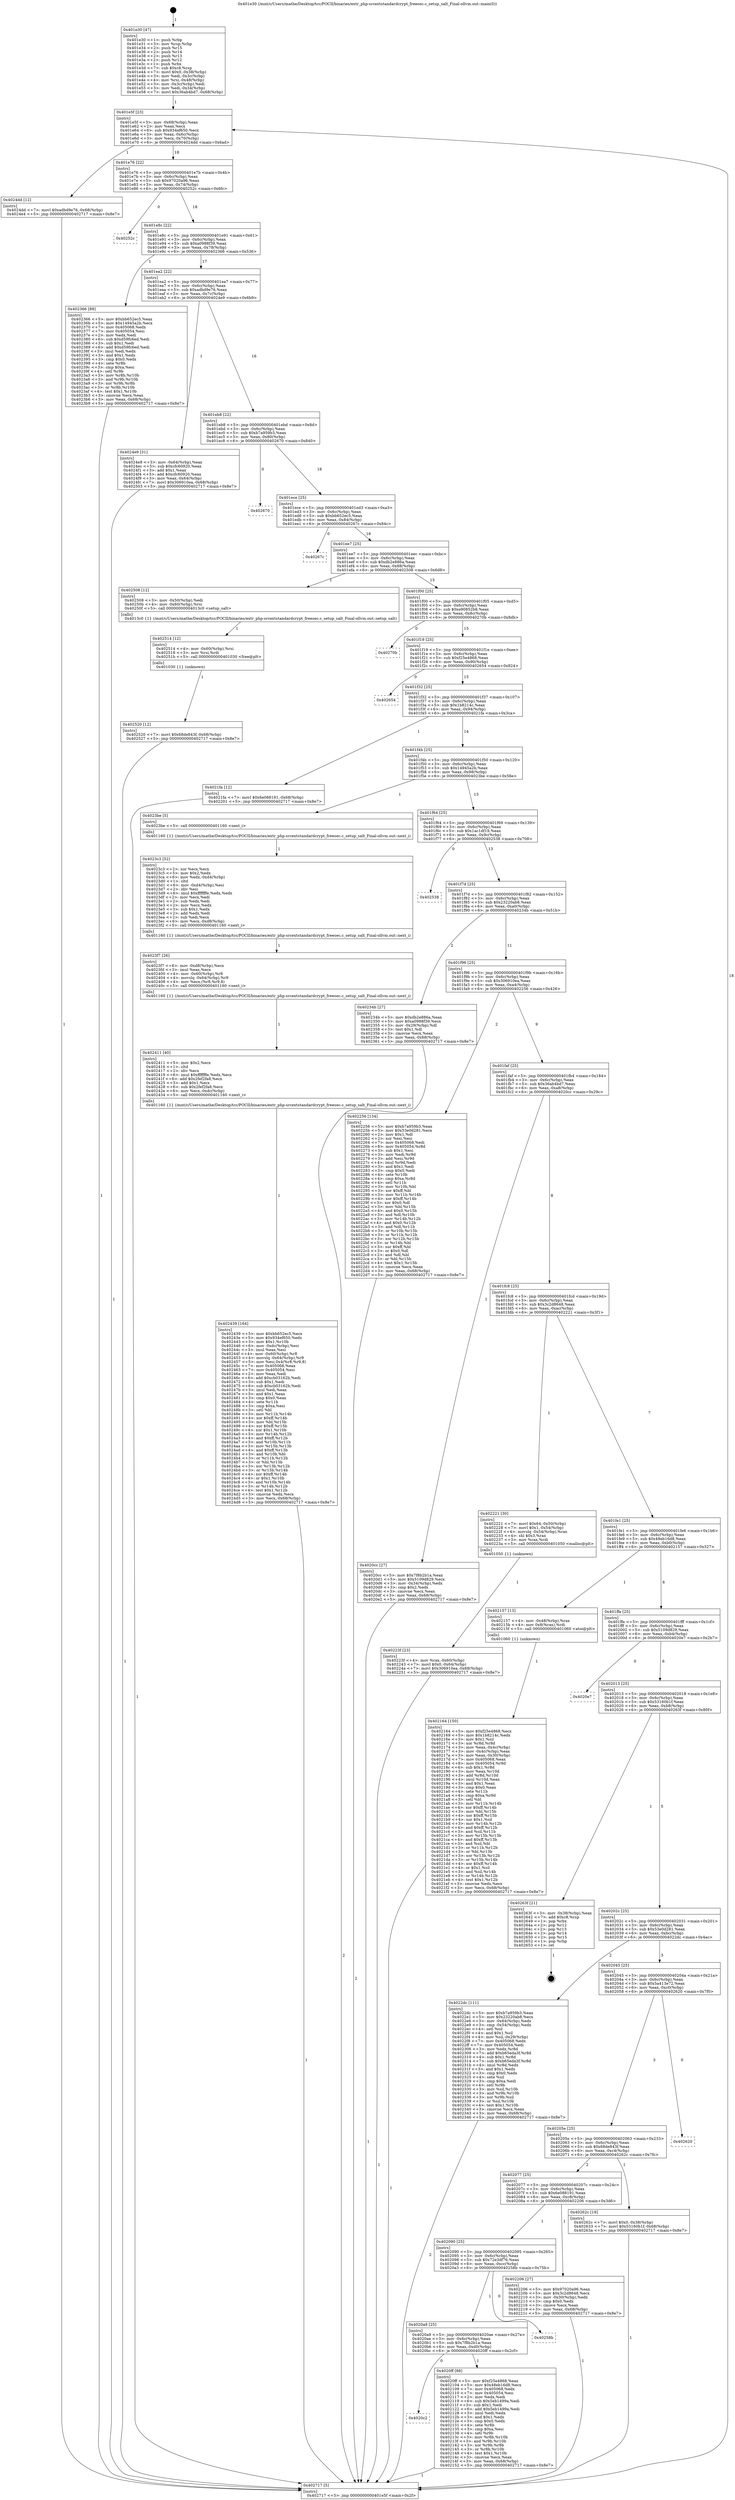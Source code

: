 digraph "0x401e30" {
  label = "0x401e30 (/mnt/c/Users/mathe/Desktop/tcc/POCII/binaries/extr_php-srcextstandardcrypt_freesec.c_setup_salt_Final-ollvm.out::main(0))"
  labelloc = "t"
  node[shape=record]

  Entry [label="",width=0.3,height=0.3,shape=circle,fillcolor=black,style=filled]
  "0x401e5f" [label="{
     0x401e5f [23]\l
     | [instrs]\l
     &nbsp;&nbsp;0x401e5f \<+3\>: mov -0x68(%rbp),%eax\l
     &nbsp;&nbsp;0x401e62 \<+2\>: mov %eax,%ecx\l
     &nbsp;&nbsp;0x401e64 \<+6\>: sub $0x934ef650,%ecx\l
     &nbsp;&nbsp;0x401e6a \<+3\>: mov %eax,-0x6c(%rbp)\l
     &nbsp;&nbsp;0x401e6d \<+3\>: mov %ecx,-0x70(%rbp)\l
     &nbsp;&nbsp;0x401e70 \<+6\>: je 00000000004024dd \<main+0x6ad\>\l
  }"]
  "0x4024dd" [label="{
     0x4024dd [12]\l
     | [instrs]\l
     &nbsp;&nbsp;0x4024dd \<+7\>: movl $0xadbd9e76,-0x68(%rbp)\l
     &nbsp;&nbsp;0x4024e4 \<+5\>: jmp 0000000000402717 \<main+0x8e7\>\l
  }"]
  "0x401e76" [label="{
     0x401e76 [22]\l
     | [instrs]\l
     &nbsp;&nbsp;0x401e76 \<+5\>: jmp 0000000000401e7b \<main+0x4b\>\l
     &nbsp;&nbsp;0x401e7b \<+3\>: mov -0x6c(%rbp),%eax\l
     &nbsp;&nbsp;0x401e7e \<+5\>: sub $0x97020a96,%eax\l
     &nbsp;&nbsp;0x401e83 \<+3\>: mov %eax,-0x74(%rbp)\l
     &nbsp;&nbsp;0x401e86 \<+6\>: je 000000000040252c \<main+0x6fc\>\l
  }"]
  Exit [label="",width=0.3,height=0.3,shape=circle,fillcolor=black,style=filled,peripheries=2]
  "0x40252c" [label="{
     0x40252c\l
  }", style=dashed]
  "0x401e8c" [label="{
     0x401e8c [22]\l
     | [instrs]\l
     &nbsp;&nbsp;0x401e8c \<+5\>: jmp 0000000000401e91 \<main+0x61\>\l
     &nbsp;&nbsp;0x401e91 \<+3\>: mov -0x6c(%rbp),%eax\l
     &nbsp;&nbsp;0x401e94 \<+5\>: sub $0xa0988f39,%eax\l
     &nbsp;&nbsp;0x401e99 \<+3\>: mov %eax,-0x78(%rbp)\l
     &nbsp;&nbsp;0x401e9c \<+6\>: je 0000000000402366 \<main+0x536\>\l
  }"]
  "0x402520" [label="{
     0x402520 [12]\l
     | [instrs]\l
     &nbsp;&nbsp;0x402520 \<+7\>: movl $0x68de843f,-0x68(%rbp)\l
     &nbsp;&nbsp;0x402527 \<+5\>: jmp 0000000000402717 \<main+0x8e7\>\l
  }"]
  "0x402366" [label="{
     0x402366 [88]\l
     | [instrs]\l
     &nbsp;&nbsp;0x402366 \<+5\>: mov $0xbb652ec5,%eax\l
     &nbsp;&nbsp;0x40236b \<+5\>: mov $0x14945a2b,%ecx\l
     &nbsp;&nbsp;0x402370 \<+7\>: mov 0x405068,%edx\l
     &nbsp;&nbsp;0x402377 \<+7\>: mov 0x405054,%esi\l
     &nbsp;&nbsp;0x40237e \<+2\>: mov %edx,%edi\l
     &nbsp;&nbsp;0x402380 \<+6\>: sub $0xd59fc6ed,%edi\l
     &nbsp;&nbsp;0x402386 \<+3\>: sub $0x1,%edi\l
     &nbsp;&nbsp;0x402389 \<+6\>: add $0xd59fc6ed,%edi\l
     &nbsp;&nbsp;0x40238f \<+3\>: imul %edi,%edx\l
     &nbsp;&nbsp;0x402392 \<+3\>: and $0x1,%edx\l
     &nbsp;&nbsp;0x402395 \<+3\>: cmp $0x0,%edx\l
     &nbsp;&nbsp;0x402398 \<+4\>: sete %r8b\l
     &nbsp;&nbsp;0x40239c \<+3\>: cmp $0xa,%esi\l
     &nbsp;&nbsp;0x40239f \<+4\>: setl %r9b\l
     &nbsp;&nbsp;0x4023a3 \<+3\>: mov %r8b,%r10b\l
     &nbsp;&nbsp;0x4023a6 \<+3\>: and %r9b,%r10b\l
     &nbsp;&nbsp;0x4023a9 \<+3\>: xor %r9b,%r8b\l
     &nbsp;&nbsp;0x4023ac \<+3\>: or %r8b,%r10b\l
     &nbsp;&nbsp;0x4023af \<+4\>: test $0x1,%r10b\l
     &nbsp;&nbsp;0x4023b3 \<+3\>: cmovne %ecx,%eax\l
     &nbsp;&nbsp;0x4023b6 \<+3\>: mov %eax,-0x68(%rbp)\l
     &nbsp;&nbsp;0x4023b9 \<+5\>: jmp 0000000000402717 \<main+0x8e7\>\l
  }"]
  "0x401ea2" [label="{
     0x401ea2 [22]\l
     | [instrs]\l
     &nbsp;&nbsp;0x401ea2 \<+5\>: jmp 0000000000401ea7 \<main+0x77\>\l
     &nbsp;&nbsp;0x401ea7 \<+3\>: mov -0x6c(%rbp),%eax\l
     &nbsp;&nbsp;0x401eaa \<+5\>: sub $0xadbd9e76,%eax\l
     &nbsp;&nbsp;0x401eaf \<+3\>: mov %eax,-0x7c(%rbp)\l
     &nbsp;&nbsp;0x401eb2 \<+6\>: je 00000000004024e9 \<main+0x6b9\>\l
  }"]
  "0x402514" [label="{
     0x402514 [12]\l
     | [instrs]\l
     &nbsp;&nbsp;0x402514 \<+4\>: mov -0x60(%rbp),%rsi\l
     &nbsp;&nbsp;0x402518 \<+3\>: mov %rsi,%rdi\l
     &nbsp;&nbsp;0x40251b \<+5\>: call 0000000000401030 \<free@plt\>\l
     | [calls]\l
     &nbsp;&nbsp;0x401030 \{1\} (unknown)\l
  }"]
  "0x4024e9" [label="{
     0x4024e9 [31]\l
     | [instrs]\l
     &nbsp;&nbsp;0x4024e9 \<+3\>: mov -0x64(%rbp),%eax\l
     &nbsp;&nbsp;0x4024ec \<+5\>: sub $0xcfc60920,%eax\l
     &nbsp;&nbsp;0x4024f1 \<+3\>: add $0x1,%eax\l
     &nbsp;&nbsp;0x4024f4 \<+5\>: add $0xcfc60920,%eax\l
     &nbsp;&nbsp;0x4024f9 \<+3\>: mov %eax,-0x64(%rbp)\l
     &nbsp;&nbsp;0x4024fc \<+7\>: movl $0x306910ea,-0x68(%rbp)\l
     &nbsp;&nbsp;0x402503 \<+5\>: jmp 0000000000402717 \<main+0x8e7\>\l
  }"]
  "0x401eb8" [label="{
     0x401eb8 [22]\l
     | [instrs]\l
     &nbsp;&nbsp;0x401eb8 \<+5\>: jmp 0000000000401ebd \<main+0x8d\>\l
     &nbsp;&nbsp;0x401ebd \<+3\>: mov -0x6c(%rbp),%eax\l
     &nbsp;&nbsp;0x401ec0 \<+5\>: sub $0xb7a959b3,%eax\l
     &nbsp;&nbsp;0x401ec5 \<+3\>: mov %eax,-0x80(%rbp)\l
     &nbsp;&nbsp;0x401ec8 \<+6\>: je 0000000000402670 \<main+0x840\>\l
  }"]
  "0x402439" [label="{
     0x402439 [164]\l
     | [instrs]\l
     &nbsp;&nbsp;0x402439 \<+5\>: mov $0xbb652ec5,%ecx\l
     &nbsp;&nbsp;0x40243e \<+5\>: mov $0x934ef650,%edx\l
     &nbsp;&nbsp;0x402443 \<+3\>: mov $0x1,%r10b\l
     &nbsp;&nbsp;0x402446 \<+6\>: mov -0xdc(%rbp),%esi\l
     &nbsp;&nbsp;0x40244c \<+3\>: imul %eax,%esi\l
     &nbsp;&nbsp;0x40244f \<+4\>: mov -0x60(%rbp),%r8\l
     &nbsp;&nbsp;0x402453 \<+4\>: movslq -0x64(%rbp),%r9\l
     &nbsp;&nbsp;0x402457 \<+5\>: mov %esi,0x4(%r8,%r9,8)\l
     &nbsp;&nbsp;0x40245c \<+7\>: mov 0x405068,%eax\l
     &nbsp;&nbsp;0x402463 \<+7\>: mov 0x405054,%esi\l
     &nbsp;&nbsp;0x40246a \<+2\>: mov %eax,%edi\l
     &nbsp;&nbsp;0x40246c \<+6\>: add $0xcb03162b,%edi\l
     &nbsp;&nbsp;0x402472 \<+3\>: sub $0x1,%edi\l
     &nbsp;&nbsp;0x402475 \<+6\>: sub $0xcb03162b,%edi\l
     &nbsp;&nbsp;0x40247b \<+3\>: imul %edi,%eax\l
     &nbsp;&nbsp;0x40247e \<+3\>: and $0x1,%eax\l
     &nbsp;&nbsp;0x402481 \<+3\>: cmp $0x0,%eax\l
     &nbsp;&nbsp;0x402484 \<+4\>: sete %r11b\l
     &nbsp;&nbsp;0x402488 \<+3\>: cmp $0xa,%esi\l
     &nbsp;&nbsp;0x40248b \<+3\>: setl %bl\l
     &nbsp;&nbsp;0x40248e \<+3\>: mov %r11b,%r14b\l
     &nbsp;&nbsp;0x402491 \<+4\>: xor $0xff,%r14b\l
     &nbsp;&nbsp;0x402495 \<+3\>: mov %bl,%r15b\l
     &nbsp;&nbsp;0x402498 \<+4\>: xor $0xff,%r15b\l
     &nbsp;&nbsp;0x40249c \<+4\>: xor $0x1,%r10b\l
     &nbsp;&nbsp;0x4024a0 \<+3\>: mov %r14b,%r12b\l
     &nbsp;&nbsp;0x4024a3 \<+4\>: and $0xff,%r12b\l
     &nbsp;&nbsp;0x4024a7 \<+3\>: and %r10b,%r11b\l
     &nbsp;&nbsp;0x4024aa \<+3\>: mov %r15b,%r13b\l
     &nbsp;&nbsp;0x4024ad \<+4\>: and $0xff,%r13b\l
     &nbsp;&nbsp;0x4024b1 \<+3\>: and %r10b,%bl\l
     &nbsp;&nbsp;0x4024b4 \<+3\>: or %r11b,%r12b\l
     &nbsp;&nbsp;0x4024b7 \<+3\>: or %bl,%r13b\l
     &nbsp;&nbsp;0x4024ba \<+3\>: xor %r13b,%r12b\l
     &nbsp;&nbsp;0x4024bd \<+3\>: or %r15b,%r14b\l
     &nbsp;&nbsp;0x4024c0 \<+4\>: xor $0xff,%r14b\l
     &nbsp;&nbsp;0x4024c4 \<+4\>: or $0x1,%r10b\l
     &nbsp;&nbsp;0x4024c8 \<+3\>: and %r10b,%r14b\l
     &nbsp;&nbsp;0x4024cb \<+3\>: or %r14b,%r12b\l
     &nbsp;&nbsp;0x4024ce \<+4\>: test $0x1,%r12b\l
     &nbsp;&nbsp;0x4024d2 \<+3\>: cmovne %edx,%ecx\l
     &nbsp;&nbsp;0x4024d5 \<+3\>: mov %ecx,-0x68(%rbp)\l
     &nbsp;&nbsp;0x4024d8 \<+5\>: jmp 0000000000402717 \<main+0x8e7\>\l
  }"]
  "0x402670" [label="{
     0x402670\l
  }", style=dashed]
  "0x401ece" [label="{
     0x401ece [25]\l
     | [instrs]\l
     &nbsp;&nbsp;0x401ece \<+5\>: jmp 0000000000401ed3 \<main+0xa3\>\l
     &nbsp;&nbsp;0x401ed3 \<+3\>: mov -0x6c(%rbp),%eax\l
     &nbsp;&nbsp;0x401ed6 \<+5\>: sub $0xbb652ec5,%eax\l
     &nbsp;&nbsp;0x401edb \<+6\>: mov %eax,-0x84(%rbp)\l
     &nbsp;&nbsp;0x401ee1 \<+6\>: je 000000000040267c \<main+0x84c\>\l
  }"]
  "0x402411" [label="{
     0x402411 [40]\l
     | [instrs]\l
     &nbsp;&nbsp;0x402411 \<+5\>: mov $0x2,%ecx\l
     &nbsp;&nbsp;0x402416 \<+1\>: cltd\l
     &nbsp;&nbsp;0x402417 \<+2\>: idiv %ecx\l
     &nbsp;&nbsp;0x402419 \<+6\>: imul $0xfffffffe,%edx,%ecx\l
     &nbsp;&nbsp;0x40241f \<+6\>: add $0x2fef2fa8,%ecx\l
     &nbsp;&nbsp;0x402425 \<+3\>: add $0x1,%ecx\l
     &nbsp;&nbsp;0x402428 \<+6\>: sub $0x2fef2fa8,%ecx\l
     &nbsp;&nbsp;0x40242e \<+6\>: mov %ecx,-0xdc(%rbp)\l
     &nbsp;&nbsp;0x402434 \<+5\>: call 0000000000401160 \<next_i\>\l
     | [calls]\l
     &nbsp;&nbsp;0x401160 \{1\} (/mnt/c/Users/mathe/Desktop/tcc/POCII/binaries/extr_php-srcextstandardcrypt_freesec.c_setup_salt_Final-ollvm.out::next_i)\l
  }"]
  "0x40267c" [label="{
     0x40267c\l
  }", style=dashed]
  "0x401ee7" [label="{
     0x401ee7 [25]\l
     | [instrs]\l
     &nbsp;&nbsp;0x401ee7 \<+5\>: jmp 0000000000401eec \<main+0xbc\>\l
     &nbsp;&nbsp;0x401eec \<+3\>: mov -0x6c(%rbp),%eax\l
     &nbsp;&nbsp;0x401eef \<+5\>: sub $0xdb2e886a,%eax\l
     &nbsp;&nbsp;0x401ef4 \<+6\>: mov %eax,-0x88(%rbp)\l
     &nbsp;&nbsp;0x401efa \<+6\>: je 0000000000402508 \<main+0x6d8\>\l
  }"]
  "0x4023f7" [label="{
     0x4023f7 [26]\l
     | [instrs]\l
     &nbsp;&nbsp;0x4023f7 \<+6\>: mov -0xd8(%rbp),%ecx\l
     &nbsp;&nbsp;0x4023fd \<+3\>: imul %eax,%ecx\l
     &nbsp;&nbsp;0x402400 \<+4\>: mov -0x60(%rbp),%r8\l
     &nbsp;&nbsp;0x402404 \<+4\>: movslq -0x64(%rbp),%r9\l
     &nbsp;&nbsp;0x402408 \<+4\>: mov %ecx,(%r8,%r9,8)\l
     &nbsp;&nbsp;0x40240c \<+5\>: call 0000000000401160 \<next_i\>\l
     | [calls]\l
     &nbsp;&nbsp;0x401160 \{1\} (/mnt/c/Users/mathe/Desktop/tcc/POCII/binaries/extr_php-srcextstandardcrypt_freesec.c_setup_salt_Final-ollvm.out::next_i)\l
  }"]
  "0x402508" [label="{
     0x402508 [12]\l
     | [instrs]\l
     &nbsp;&nbsp;0x402508 \<+3\>: mov -0x50(%rbp),%edi\l
     &nbsp;&nbsp;0x40250b \<+4\>: mov -0x60(%rbp),%rsi\l
     &nbsp;&nbsp;0x40250f \<+5\>: call 00000000004013c0 \<setup_salt\>\l
     | [calls]\l
     &nbsp;&nbsp;0x4013c0 \{1\} (/mnt/c/Users/mathe/Desktop/tcc/POCII/binaries/extr_php-srcextstandardcrypt_freesec.c_setup_salt_Final-ollvm.out::setup_salt)\l
  }"]
  "0x401f00" [label="{
     0x401f00 [25]\l
     | [instrs]\l
     &nbsp;&nbsp;0x401f00 \<+5\>: jmp 0000000000401f05 \<main+0xd5\>\l
     &nbsp;&nbsp;0x401f05 \<+3\>: mov -0x6c(%rbp),%eax\l
     &nbsp;&nbsp;0x401f08 \<+5\>: sub $0xe90852b8,%eax\l
     &nbsp;&nbsp;0x401f0d \<+6\>: mov %eax,-0x8c(%rbp)\l
     &nbsp;&nbsp;0x401f13 \<+6\>: je 000000000040270b \<main+0x8db\>\l
  }"]
  "0x4023c3" [label="{
     0x4023c3 [52]\l
     | [instrs]\l
     &nbsp;&nbsp;0x4023c3 \<+2\>: xor %ecx,%ecx\l
     &nbsp;&nbsp;0x4023c5 \<+5\>: mov $0x2,%edx\l
     &nbsp;&nbsp;0x4023ca \<+6\>: mov %edx,-0xd4(%rbp)\l
     &nbsp;&nbsp;0x4023d0 \<+1\>: cltd\l
     &nbsp;&nbsp;0x4023d1 \<+6\>: mov -0xd4(%rbp),%esi\l
     &nbsp;&nbsp;0x4023d7 \<+2\>: idiv %esi\l
     &nbsp;&nbsp;0x4023d9 \<+6\>: imul $0xfffffffe,%edx,%edx\l
     &nbsp;&nbsp;0x4023df \<+2\>: mov %ecx,%edi\l
     &nbsp;&nbsp;0x4023e1 \<+2\>: sub %edx,%edi\l
     &nbsp;&nbsp;0x4023e3 \<+2\>: mov %ecx,%edx\l
     &nbsp;&nbsp;0x4023e5 \<+3\>: sub $0x1,%edx\l
     &nbsp;&nbsp;0x4023e8 \<+2\>: add %edx,%edi\l
     &nbsp;&nbsp;0x4023ea \<+2\>: sub %edi,%ecx\l
     &nbsp;&nbsp;0x4023ec \<+6\>: mov %ecx,-0xd8(%rbp)\l
     &nbsp;&nbsp;0x4023f2 \<+5\>: call 0000000000401160 \<next_i\>\l
     | [calls]\l
     &nbsp;&nbsp;0x401160 \{1\} (/mnt/c/Users/mathe/Desktop/tcc/POCII/binaries/extr_php-srcextstandardcrypt_freesec.c_setup_salt_Final-ollvm.out::next_i)\l
  }"]
  "0x40270b" [label="{
     0x40270b\l
  }", style=dashed]
  "0x401f19" [label="{
     0x401f19 [25]\l
     | [instrs]\l
     &nbsp;&nbsp;0x401f19 \<+5\>: jmp 0000000000401f1e \<main+0xee\>\l
     &nbsp;&nbsp;0x401f1e \<+3\>: mov -0x6c(%rbp),%eax\l
     &nbsp;&nbsp;0x401f21 \<+5\>: sub $0xf25e4868,%eax\l
     &nbsp;&nbsp;0x401f26 \<+6\>: mov %eax,-0x90(%rbp)\l
     &nbsp;&nbsp;0x401f2c \<+6\>: je 0000000000402654 \<main+0x824\>\l
  }"]
  "0x40223f" [label="{
     0x40223f [23]\l
     | [instrs]\l
     &nbsp;&nbsp;0x40223f \<+4\>: mov %rax,-0x60(%rbp)\l
     &nbsp;&nbsp;0x402243 \<+7\>: movl $0x0,-0x64(%rbp)\l
     &nbsp;&nbsp;0x40224a \<+7\>: movl $0x306910ea,-0x68(%rbp)\l
     &nbsp;&nbsp;0x402251 \<+5\>: jmp 0000000000402717 \<main+0x8e7\>\l
  }"]
  "0x402654" [label="{
     0x402654\l
  }", style=dashed]
  "0x401f32" [label="{
     0x401f32 [25]\l
     | [instrs]\l
     &nbsp;&nbsp;0x401f32 \<+5\>: jmp 0000000000401f37 \<main+0x107\>\l
     &nbsp;&nbsp;0x401f37 \<+3\>: mov -0x6c(%rbp),%eax\l
     &nbsp;&nbsp;0x401f3a \<+5\>: sub $0x1b8214c,%eax\l
     &nbsp;&nbsp;0x401f3f \<+6\>: mov %eax,-0x94(%rbp)\l
     &nbsp;&nbsp;0x401f45 \<+6\>: je 00000000004021fa \<main+0x3ca\>\l
  }"]
  "0x402164" [label="{
     0x402164 [150]\l
     | [instrs]\l
     &nbsp;&nbsp;0x402164 \<+5\>: mov $0xf25e4868,%ecx\l
     &nbsp;&nbsp;0x402169 \<+5\>: mov $0x1b8214c,%edx\l
     &nbsp;&nbsp;0x40216e \<+3\>: mov $0x1,%sil\l
     &nbsp;&nbsp;0x402171 \<+3\>: xor %r8d,%r8d\l
     &nbsp;&nbsp;0x402174 \<+3\>: mov %eax,-0x4c(%rbp)\l
     &nbsp;&nbsp;0x402177 \<+3\>: mov -0x4c(%rbp),%eax\l
     &nbsp;&nbsp;0x40217a \<+3\>: mov %eax,-0x30(%rbp)\l
     &nbsp;&nbsp;0x40217d \<+7\>: mov 0x405068,%eax\l
     &nbsp;&nbsp;0x402184 \<+8\>: mov 0x405054,%r9d\l
     &nbsp;&nbsp;0x40218c \<+4\>: sub $0x1,%r8d\l
     &nbsp;&nbsp;0x402190 \<+3\>: mov %eax,%r10d\l
     &nbsp;&nbsp;0x402193 \<+3\>: add %r8d,%r10d\l
     &nbsp;&nbsp;0x402196 \<+4\>: imul %r10d,%eax\l
     &nbsp;&nbsp;0x40219a \<+3\>: and $0x1,%eax\l
     &nbsp;&nbsp;0x40219d \<+3\>: cmp $0x0,%eax\l
     &nbsp;&nbsp;0x4021a0 \<+4\>: sete %r11b\l
     &nbsp;&nbsp;0x4021a4 \<+4\>: cmp $0xa,%r9d\l
     &nbsp;&nbsp;0x4021a8 \<+3\>: setl %bl\l
     &nbsp;&nbsp;0x4021ab \<+3\>: mov %r11b,%r14b\l
     &nbsp;&nbsp;0x4021ae \<+4\>: xor $0xff,%r14b\l
     &nbsp;&nbsp;0x4021b2 \<+3\>: mov %bl,%r15b\l
     &nbsp;&nbsp;0x4021b5 \<+4\>: xor $0xff,%r15b\l
     &nbsp;&nbsp;0x4021b9 \<+4\>: xor $0x1,%sil\l
     &nbsp;&nbsp;0x4021bd \<+3\>: mov %r14b,%r12b\l
     &nbsp;&nbsp;0x4021c0 \<+4\>: and $0xff,%r12b\l
     &nbsp;&nbsp;0x4021c4 \<+3\>: and %sil,%r11b\l
     &nbsp;&nbsp;0x4021c7 \<+3\>: mov %r15b,%r13b\l
     &nbsp;&nbsp;0x4021ca \<+4\>: and $0xff,%r13b\l
     &nbsp;&nbsp;0x4021ce \<+3\>: and %sil,%bl\l
     &nbsp;&nbsp;0x4021d1 \<+3\>: or %r11b,%r12b\l
     &nbsp;&nbsp;0x4021d4 \<+3\>: or %bl,%r13b\l
     &nbsp;&nbsp;0x4021d7 \<+3\>: xor %r13b,%r12b\l
     &nbsp;&nbsp;0x4021da \<+3\>: or %r15b,%r14b\l
     &nbsp;&nbsp;0x4021dd \<+4\>: xor $0xff,%r14b\l
     &nbsp;&nbsp;0x4021e1 \<+4\>: or $0x1,%sil\l
     &nbsp;&nbsp;0x4021e5 \<+3\>: and %sil,%r14b\l
     &nbsp;&nbsp;0x4021e8 \<+3\>: or %r14b,%r12b\l
     &nbsp;&nbsp;0x4021eb \<+4\>: test $0x1,%r12b\l
     &nbsp;&nbsp;0x4021ef \<+3\>: cmovne %edx,%ecx\l
     &nbsp;&nbsp;0x4021f2 \<+3\>: mov %ecx,-0x68(%rbp)\l
     &nbsp;&nbsp;0x4021f5 \<+5\>: jmp 0000000000402717 \<main+0x8e7\>\l
  }"]
  "0x4021fa" [label="{
     0x4021fa [12]\l
     | [instrs]\l
     &nbsp;&nbsp;0x4021fa \<+7\>: movl $0x6e088191,-0x68(%rbp)\l
     &nbsp;&nbsp;0x402201 \<+5\>: jmp 0000000000402717 \<main+0x8e7\>\l
  }"]
  "0x401f4b" [label="{
     0x401f4b [25]\l
     | [instrs]\l
     &nbsp;&nbsp;0x401f4b \<+5\>: jmp 0000000000401f50 \<main+0x120\>\l
     &nbsp;&nbsp;0x401f50 \<+3\>: mov -0x6c(%rbp),%eax\l
     &nbsp;&nbsp;0x401f53 \<+5\>: sub $0x14945a2b,%eax\l
     &nbsp;&nbsp;0x401f58 \<+6\>: mov %eax,-0x98(%rbp)\l
     &nbsp;&nbsp;0x401f5e \<+6\>: je 00000000004023be \<main+0x58e\>\l
  }"]
  "0x4020c2" [label="{
     0x4020c2\l
  }", style=dashed]
  "0x4023be" [label="{
     0x4023be [5]\l
     | [instrs]\l
     &nbsp;&nbsp;0x4023be \<+5\>: call 0000000000401160 \<next_i\>\l
     | [calls]\l
     &nbsp;&nbsp;0x401160 \{1\} (/mnt/c/Users/mathe/Desktop/tcc/POCII/binaries/extr_php-srcextstandardcrypt_freesec.c_setup_salt_Final-ollvm.out::next_i)\l
  }"]
  "0x401f64" [label="{
     0x401f64 [25]\l
     | [instrs]\l
     &nbsp;&nbsp;0x401f64 \<+5\>: jmp 0000000000401f69 \<main+0x139\>\l
     &nbsp;&nbsp;0x401f69 \<+3\>: mov -0x6c(%rbp),%eax\l
     &nbsp;&nbsp;0x401f6c \<+5\>: sub $0x1ac1df19,%eax\l
     &nbsp;&nbsp;0x401f71 \<+6\>: mov %eax,-0x9c(%rbp)\l
     &nbsp;&nbsp;0x401f77 \<+6\>: je 0000000000402538 \<main+0x708\>\l
  }"]
  "0x4020ff" [label="{
     0x4020ff [88]\l
     | [instrs]\l
     &nbsp;&nbsp;0x4020ff \<+5\>: mov $0xf25e4868,%eax\l
     &nbsp;&nbsp;0x402104 \<+5\>: mov $0x48eb16d8,%ecx\l
     &nbsp;&nbsp;0x402109 \<+7\>: mov 0x405068,%edx\l
     &nbsp;&nbsp;0x402110 \<+7\>: mov 0x405054,%esi\l
     &nbsp;&nbsp;0x402117 \<+2\>: mov %edx,%edi\l
     &nbsp;&nbsp;0x402119 \<+6\>: sub $0x5eb1499a,%edi\l
     &nbsp;&nbsp;0x40211f \<+3\>: sub $0x1,%edi\l
     &nbsp;&nbsp;0x402122 \<+6\>: add $0x5eb1499a,%edi\l
     &nbsp;&nbsp;0x402128 \<+3\>: imul %edi,%edx\l
     &nbsp;&nbsp;0x40212b \<+3\>: and $0x1,%edx\l
     &nbsp;&nbsp;0x40212e \<+3\>: cmp $0x0,%edx\l
     &nbsp;&nbsp;0x402131 \<+4\>: sete %r8b\l
     &nbsp;&nbsp;0x402135 \<+3\>: cmp $0xa,%esi\l
     &nbsp;&nbsp;0x402138 \<+4\>: setl %r9b\l
     &nbsp;&nbsp;0x40213c \<+3\>: mov %r8b,%r10b\l
     &nbsp;&nbsp;0x40213f \<+3\>: and %r9b,%r10b\l
     &nbsp;&nbsp;0x402142 \<+3\>: xor %r9b,%r8b\l
     &nbsp;&nbsp;0x402145 \<+3\>: or %r8b,%r10b\l
     &nbsp;&nbsp;0x402148 \<+4\>: test $0x1,%r10b\l
     &nbsp;&nbsp;0x40214c \<+3\>: cmovne %ecx,%eax\l
     &nbsp;&nbsp;0x40214f \<+3\>: mov %eax,-0x68(%rbp)\l
     &nbsp;&nbsp;0x402152 \<+5\>: jmp 0000000000402717 \<main+0x8e7\>\l
  }"]
  "0x402538" [label="{
     0x402538\l
  }", style=dashed]
  "0x401f7d" [label="{
     0x401f7d [25]\l
     | [instrs]\l
     &nbsp;&nbsp;0x401f7d \<+5\>: jmp 0000000000401f82 \<main+0x152\>\l
     &nbsp;&nbsp;0x401f82 \<+3\>: mov -0x6c(%rbp),%eax\l
     &nbsp;&nbsp;0x401f85 \<+5\>: sub $0x23220ab8,%eax\l
     &nbsp;&nbsp;0x401f8a \<+6\>: mov %eax,-0xa0(%rbp)\l
     &nbsp;&nbsp;0x401f90 \<+6\>: je 000000000040234b \<main+0x51b\>\l
  }"]
  "0x4020a9" [label="{
     0x4020a9 [25]\l
     | [instrs]\l
     &nbsp;&nbsp;0x4020a9 \<+5\>: jmp 00000000004020ae \<main+0x27e\>\l
     &nbsp;&nbsp;0x4020ae \<+3\>: mov -0x6c(%rbp),%eax\l
     &nbsp;&nbsp;0x4020b1 \<+5\>: sub $0x7f8b2b1a,%eax\l
     &nbsp;&nbsp;0x4020b6 \<+6\>: mov %eax,-0xd0(%rbp)\l
     &nbsp;&nbsp;0x4020bc \<+6\>: je 00000000004020ff \<main+0x2cf\>\l
  }"]
  "0x40234b" [label="{
     0x40234b [27]\l
     | [instrs]\l
     &nbsp;&nbsp;0x40234b \<+5\>: mov $0xdb2e886a,%eax\l
     &nbsp;&nbsp;0x402350 \<+5\>: mov $0xa0988f39,%ecx\l
     &nbsp;&nbsp;0x402355 \<+3\>: mov -0x29(%rbp),%dl\l
     &nbsp;&nbsp;0x402358 \<+3\>: test $0x1,%dl\l
     &nbsp;&nbsp;0x40235b \<+3\>: cmovne %ecx,%eax\l
     &nbsp;&nbsp;0x40235e \<+3\>: mov %eax,-0x68(%rbp)\l
     &nbsp;&nbsp;0x402361 \<+5\>: jmp 0000000000402717 \<main+0x8e7\>\l
  }"]
  "0x401f96" [label="{
     0x401f96 [25]\l
     | [instrs]\l
     &nbsp;&nbsp;0x401f96 \<+5\>: jmp 0000000000401f9b \<main+0x16b\>\l
     &nbsp;&nbsp;0x401f9b \<+3\>: mov -0x6c(%rbp),%eax\l
     &nbsp;&nbsp;0x401f9e \<+5\>: sub $0x306910ea,%eax\l
     &nbsp;&nbsp;0x401fa3 \<+6\>: mov %eax,-0xa4(%rbp)\l
     &nbsp;&nbsp;0x401fa9 \<+6\>: je 0000000000402256 \<main+0x426\>\l
  }"]
  "0x40258b" [label="{
     0x40258b\l
  }", style=dashed]
  "0x402256" [label="{
     0x402256 [134]\l
     | [instrs]\l
     &nbsp;&nbsp;0x402256 \<+5\>: mov $0xb7a959b3,%eax\l
     &nbsp;&nbsp;0x40225b \<+5\>: mov $0x53e0d281,%ecx\l
     &nbsp;&nbsp;0x402260 \<+2\>: mov $0x1,%dl\l
     &nbsp;&nbsp;0x402262 \<+2\>: xor %esi,%esi\l
     &nbsp;&nbsp;0x402264 \<+7\>: mov 0x405068,%edi\l
     &nbsp;&nbsp;0x40226b \<+8\>: mov 0x405054,%r8d\l
     &nbsp;&nbsp;0x402273 \<+3\>: sub $0x1,%esi\l
     &nbsp;&nbsp;0x402276 \<+3\>: mov %edi,%r9d\l
     &nbsp;&nbsp;0x402279 \<+3\>: add %esi,%r9d\l
     &nbsp;&nbsp;0x40227c \<+4\>: imul %r9d,%edi\l
     &nbsp;&nbsp;0x402280 \<+3\>: and $0x1,%edi\l
     &nbsp;&nbsp;0x402283 \<+3\>: cmp $0x0,%edi\l
     &nbsp;&nbsp;0x402286 \<+4\>: sete %r10b\l
     &nbsp;&nbsp;0x40228a \<+4\>: cmp $0xa,%r8d\l
     &nbsp;&nbsp;0x40228e \<+4\>: setl %r11b\l
     &nbsp;&nbsp;0x402292 \<+3\>: mov %r10b,%bl\l
     &nbsp;&nbsp;0x402295 \<+3\>: xor $0xff,%bl\l
     &nbsp;&nbsp;0x402298 \<+3\>: mov %r11b,%r14b\l
     &nbsp;&nbsp;0x40229b \<+4\>: xor $0xff,%r14b\l
     &nbsp;&nbsp;0x40229f \<+3\>: xor $0x0,%dl\l
     &nbsp;&nbsp;0x4022a2 \<+3\>: mov %bl,%r15b\l
     &nbsp;&nbsp;0x4022a5 \<+4\>: and $0x0,%r15b\l
     &nbsp;&nbsp;0x4022a9 \<+3\>: and %dl,%r10b\l
     &nbsp;&nbsp;0x4022ac \<+3\>: mov %r14b,%r12b\l
     &nbsp;&nbsp;0x4022af \<+4\>: and $0x0,%r12b\l
     &nbsp;&nbsp;0x4022b3 \<+3\>: and %dl,%r11b\l
     &nbsp;&nbsp;0x4022b6 \<+3\>: or %r10b,%r15b\l
     &nbsp;&nbsp;0x4022b9 \<+3\>: or %r11b,%r12b\l
     &nbsp;&nbsp;0x4022bc \<+3\>: xor %r12b,%r15b\l
     &nbsp;&nbsp;0x4022bf \<+3\>: or %r14b,%bl\l
     &nbsp;&nbsp;0x4022c2 \<+3\>: xor $0xff,%bl\l
     &nbsp;&nbsp;0x4022c5 \<+3\>: or $0x0,%dl\l
     &nbsp;&nbsp;0x4022c8 \<+2\>: and %dl,%bl\l
     &nbsp;&nbsp;0x4022ca \<+3\>: or %bl,%r15b\l
     &nbsp;&nbsp;0x4022cd \<+4\>: test $0x1,%r15b\l
     &nbsp;&nbsp;0x4022d1 \<+3\>: cmovne %ecx,%eax\l
     &nbsp;&nbsp;0x4022d4 \<+3\>: mov %eax,-0x68(%rbp)\l
     &nbsp;&nbsp;0x4022d7 \<+5\>: jmp 0000000000402717 \<main+0x8e7\>\l
  }"]
  "0x401faf" [label="{
     0x401faf [25]\l
     | [instrs]\l
     &nbsp;&nbsp;0x401faf \<+5\>: jmp 0000000000401fb4 \<main+0x184\>\l
     &nbsp;&nbsp;0x401fb4 \<+3\>: mov -0x6c(%rbp),%eax\l
     &nbsp;&nbsp;0x401fb7 \<+5\>: sub $0x36ab4bd7,%eax\l
     &nbsp;&nbsp;0x401fbc \<+6\>: mov %eax,-0xa8(%rbp)\l
     &nbsp;&nbsp;0x401fc2 \<+6\>: je 00000000004020cc \<main+0x29c\>\l
  }"]
  "0x402090" [label="{
     0x402090 [25]\l
     | [instrs]\l
     &nbsp;&nbsp;0x402090 \<+5\>: jmp 0000000000402095 \<main+0x265\>\l
     &nbsp;&nbsp;0x402095 \<+3\>: mov -0x6c(%rbp),%eax\l
     &nbsp;&nbsp;0x402098 \<+5\>: sub $0x72e3df76,%eax\l
     &nbsp;&nbsp;0x40209d \<+6\>: mov %eax,-0xcc(%rbp)\l
     &nbsp;&nbsp;0x4020a3 \<+6\>: je 000000000040258b \<main+0x75b\>\l
  }"]
  "0x4020cc" [label="{
     0x4020cc [27]\l
     | [instrs]\l
     &nbsp;&nbsp;0x4020cc \<+5\>: mov $0x7f8b2b1a,%eax\l
     &nbsp;&nbsp;0x4020d1 \<+5\>: mov $0x5109d829,%ecx\l
     &nbsp;&nbsp;0x4020d6 \<+3\>: mov -0x34(%rbp),%edx\l
     &nbsp;&nbsp;0x4020d9 \<+3\>: cmp $0x2,%edx\l
     &nbsp;&nbsp;0x4020dc \<+3\>: cmovne %ecx,%eax\l
     &nbsp;&nbsp;0x4020df \<+3\>: mov %eax,-0x68(%rbp)\l
     &nbsp;&nbsp;0x4020e2 \<+5\>: jmp 0000000000402717 \<main+0x8e7\>\l
  }"]
  "0x401fc8" [label="{
     0x401fc8 [25]\l
     | [instrs]\l
     &nbsp;&nbsp;0x401fc8 \<+5\>: jmp 0000000000401fcd \<main+0x19d\>\l
     &nbsp;&nbsp;0x401fcd \<+3\>: mov -0x6c(%rbp),%eax\l
     &nbsp;&nbsp;0x401fd0 \<+5\>: sub $0x3c2d8648,%eax\l
     &nbsp;&nbsp;0x401fd5 \<+6\>: mov %eax,-0xac(%rbp)\l
     &nbsp;&nbsp;0x401fdb \<+6\>: je 0000000000402221 \<main+0x3f1\>\l
  }"]
  "0x402717" [label="{
     0x402717 [5]\l
     | [instrs]\l
     &nbsp;&nbsp;0x402717 \<+5\>: jmp 0000000000401e5f \<main+0x2f\>\l
  }"]
  "0x401e30" [label="{
     0x401e30 [47]\l
     | [instrs]\l
     &nbsp;&nbsp;0x401e30 \<+1\>: push %rbp\l
     &nbsp;&nbsp;0x401e31 \<+3\>: mov %rsp,%rbp\l
     &nbsp;&nbsp;0x401e34 \<+2\>: push %r15\l
     &nbsp;&nbsp;0x401e36 \<+2\>: push %r14\l
     &nbsp;&nbsp;0x401e38 \<+2\>: push %r13\l
     &nbsp;&nbsp;0x401e3a \<+2\>: push %r12\l
     &nbsp;&nbsp;0x401e3c \<+1\>: push %rbx\l
     &nbsp;&nbsp;0x401e3d \<+7\>: sub $0xc8,%rsp\l
     &nbsp;&nbsp;0x401e44 \<+7\>: movl $0x0,-0x38(%rbp)\l
     &nbsp;&nbsp;0x401e4b \<+3\>: mov %edi,-0x3c(%rbp)\l
     &nbsp;&nbsp;0x401e4e \<+4\>: mov %rsi,-0x48(%rbp)\l
     &nbsp;&nbsp;0x401e52 \<+3\>: mov -0x3c(%rbp),%edi\l
     &nbsp;&nbsp;0x401e55 \<+3\>: mov %edi,-0x34(%rbp)\l
     &nbsp;&nbsp;0x401e58 \<+7\>: movl $0x36ab4bd7,-0x68(%rbp)\l
  }"]
  "0x402206" [label="{
     0x402206 [27]\l
     | [instrs]\l
     &nbsp;&nbsp;0x402206 \<+5\>: mov $0x97020a96,%eax\l
     &nbsp;&nbsp;0x40220b \<+5\>: mov $0x3c2d8648,%ecx\l
     &nbsp;&nbsp;0x402210 \<+3\>: mov -0x30(%rbp),%edx\l
     &nbsp;&nbsp;0x402213 \<+3\>: cmp $0x0,%edx\l
     &nbsp;&nbsp;0x402216 \<+3\>: cmove %ecx,%eax\l
     &nbsp;&nbsp;0x402219 \<+3\>: mov %eax,-0x68(%rbp)\l
     &nbsp;&nbsp;0x40221c \<+5\>: jmp 0000000000402717 \<main+0x8e7\>\l
  }"]
  "0x402221" [label="{
     0x402221 [30]\l
     | [instrs]\l
     &nbsp;&nbsp;0x402221 \<+7\>: movl $0x64,-0x50(%rbp)\l
     &nbsp;&nbsp;0x402228 \<+7\>: movl $0x1,-0x54(%rbp)\l
     &nbsp;&nbsp;0x40222f \<+4\>: movslq -0x54(%rbp),%rax\l
     &nbsp;&nbsp;0x402233 \<+4\>: shl $0x3,%rax\l
     &nbsp;&nbsp;0x402237 \<+3\>: mov %rax,%rdi\l
     &nbsp;&nbsp;0x40223a \<+5\>: call 0000000000401050 \<malloc@plt\>\l
     | [calls]\l
     &nbsp;&nbsp;0x401050 \{1\} (unknown)\l
  }"]
  "0x401fe1" [label="{
     0x401fe1 [25]\l
     | [instrs]\l
     &nbsp;&nbsp;0x401fe1 \<+5\>: jmp 0000000000401fe6 \<main+0x1b6\>\l
     &nbsp;&nbsp;0x401fe6 \<+3\>: mov -0x6c(%rbp),%eax\l
     &nbsp;&nbsp;0x401fe9 \<+5\>: sub $0x48eb16d8,%eax\l
     &nbsp;&nbsp;0x401fee \<+6\>: mov %eax,-0xb0(%rbp)\l
     &nbsp;&nbsp;0x401ff4 \<+6\>: je 0000000000402157 \<main+0x327\>\l
  }"]
  "0x402077" [label="{
     0x402077 [25]\l
     | [instrs]\l
     &nbsp;&nbsp;0x402077 \<+5\>: jmp 000000000040207c \<main+0x24c\>\l
     &nbsp;&nbsp;0x40207c \<+3\>: mov -0x6c(%rbp),%eax\l
     &nbsp;&nbsp;0x40207f \<+5\>: sub $0x6e088191,%eax\l
     &nbsp;&nbsp;0x402084 \<+6\>: mov %eax,-0xc8(%rbp)\l
     &nbsp;&nbsp;0x40208a \<+6\>: je 0000000000402206 \<main+0x3d6\>\l
  }"]
  "0x402157" [label="{
     0x402157 [13]\l
     | [instrs]\l
     &nbsp;&nbsp;0x402157 \<+4\>: mov -0x48(%rbp),%rax\l
     &nbsp;&nbsp;0x40215b \<+4\>: mov 0x8(%rax),%rdi\l
     &nbsp;&nbsp;0x40215f \<+5\>: call 0000000000401060 \<atoi@plt\>\l
     | [calls]\l
     &nbsp;&nbsp;0x401060 \{1\} (unknown)\l
  }"]
  "0x401ffa" [label="{
     0x401ffa [25]\l
     | [instrs]\l
     &nbsp;&nbsp;0x401ffa \<+5\>: jmp 0000000000401fff \<main+0x1cf\>\l
     &nbsp;&nbsp;0x401fff \<+3\>: mov -0x6c(%rbp),%eax\l
     &nbsp;&nbsp;0x402002 \<+5\>: sub $0x5109d829,%eax\l
     &nbsp;&nbsp;0x402007 \<+6\>: mov %eax,-0xb4(%rbp)\l
     &nbsp;&nbsp;0x40200d \<+6\>: je 00000000004020e7 \<main+0x2b7\>\l
  }"]
  "0x40262c" [label="{
     0x40262c [19]\l
     | [instrs]\l
     &nbsp;&nbsp;0x40262c \<+7\>: movl $0x0,-0x38(%rbp)\l
     &nbsp;&nbsp;0x402633 \<+7\>: movl $0x53160b1f,-0x68(%rbp)\l
     &nbsp;&nbsp;0x40263a \<+5\>: jmp 0000000000402717 \<main+0x8e7\>\l
  }"]
  "0x4020e7" [label="{
     0x4020e7\l
  }", style=dashed]
  "0x402013" [label="{
     0x402013 [25]\l
     | [instrs]\l
     &nbsp;&nbsp;0x402013 \<+5\>: jmp 0000000000402018 \<main+0x1e8\>\l
     &nbsp;&nbsp;0x402018 \<+3\>: mov -0x6c(%rbp),%eax\l
     &nbsp;&nbsp;0x40201b \<+5\>: sub $0x53160b1f,%eax\l
     &nbsp;&nbsp;0x402020 \<+6\>: mov %eax,-0xb8(%rbp)\l
     &nbsp;&nbsp;0x402026 \<+6\>: je 000000000040263f \<main+0x80f\>\l
  }"]
  "0x40205e" [label="{
     0x40205e [25]\l
     | [instrs]\l
     &nbsp;&nbsp;0x40205e \<+5\>: jmp 0000000000402063 \<main+0x233\>\l
     &nbsp;&nbsp;0x402063 \<+3\>: mov -0x6c(%rbp),%eax\l
     &nbsp;&nbsp;0x402066 \<+5\>: sub $0x68de843f,%eax\l
     &nbsp;&nbsp;0x40206b \<+6\>: mov %eax,-0xc4(%rbp)\l
     &nbsp;&nbsp;0x402071 \<+6\>: je 000000000040262c \<main+0x7fc\>\l
  }"]
  "0x40263f" [label="{
     0x40263f [21]\l
     | [instrs]\l
     &nbsp;&nbsp;0x40263f \<+3\>: mov -0x38(%rbp),%eax\l
     &nbsp;&nbsp;0x402642 \<+7\>: add $0xc8,%rsp\l
     &nbsp;&nbsp;0x402649 \<+1\>: pop %rbx\l
     &nbsp;&nbsp;0x40264a \<+2\>: pop %r12\l
     &nbsp;&nbsp;0x40264c \<+2\>: pop %r13\l
     &nbsp;&nbsp;0x40264e \<+2\>: pop %r14\l
     &nbsp;&nbsp;0x402650 \<+2\>: pop %r15\l
     &nbsp;&nbsp;0x402652 \<+1\>: pop %rbp\l
     &nbsp;&nbsp;0x402653 \<+1\>: ret\l
  }"]
  "0x40202c" [label="{
     0x40202c [25]\l
     | [instrs]\l
     &nbsp;&nbsp;0x40202c \<+5\>: jmp 0000000000402031 \<main+0x201\>\l
     &nbsp;&nbsp;0x402031 \<+3\>: mov -0x6c(%rbp),%eax\l
     &nbsp;&nbsp;0x402034 \<+5\>: sub $0x53e0d281,%eax\l
     &nbsp;&nbsp;0x402039 \<+6\>: mov %eax,-0xbc(%rbp)\l
     &nbsp;&nbsp;0x40203f \<+6\>: je 00000000004022dc \<main+0x4ac\>\l
  }"]
  "0x402620" [label="{
     0x402620\l
  }", style=dashed]
  "0x4022dc" [label="{
     0x4022dc [111]\l
     | [instrs]\l
     &nbsp;&nbsp;0x4022dc \<+5\>: mov $0xb7a959b3,%eax\l
     &nbsp;&nbsp;0x4022e1 \<+5\>: mov $0x23220ab8,%ecx\l
     &nbsp;&nbsp;0x4022e6 \<+3\>: mov -0x64(%rbp),%edx\l
     &nbsp;&nbsp;0x4022e9 \<+3\>: cmp -0x54(%rbp),%edx\l
     &nbsp;&nbsp;0x4022ec \<+4\>: setl %sil\l
     &nbsp;&nbsp;0x4022f0 \<+4\>: and $0x1,%sil\l
     &nbsp;&nbsp;0x4022f4 \<+4\>: mov %sil,-0x29(%rbp)\l
     &nbsp;&nbsp;0x4022f8 \<+7\>: mov 0x405068,%edx\l
     &nbsp;&nbsp;0x4022ff \<+7\>: mov 0x405054,%edi\l
     &nbsp;&nbsp;0x402306 \<+3\>: mov %edx,%r8d\l
     &nbsp;&nbsp;0x402309 \<+7\>: add $0xb65eda3f,%r8d\l
     &nbsp;&nbsp;0x402310 \<+4\>: sub $0x1,%r8d\l
     &nbsp;&nbsp;0x402314 \<+7\>: sub $0xb65eda3f,%r8d\l
     &nbsp;&nbsp;0x40231b \<+4\>: imul %r8d,%edx\l
     &nbsp;&nbsp;0x40231f \<+3\>: and $0x1,%edx\l
     &nbsp;&nbsp;0x402322 \<+3\>: cmp $0x0,%edx\l
     &nbsp;&nbsp;0x402325 \<+4\>: sete %sil\l
     &nbsp;&nbsp;0x402329 \<+3\>: cmp $0xa,%edi\l
     &nbsp;&nbsp;0x40232c \<+4\>: setl %r9b\l
     &nbsp;&nbsp;0x402330 \<+3\>: mov %sil,%r10b\l
     &nbsp;&nbsp;0x402333 \<+3\>: and %r9b,%r10b\l
     &nbsp;&nbsp;0x402336 \<+3\>: xor %r9b,%sil\l
     &nbsp;&nbsp;0x402339 \<+3\>: or %sil,%r10b\l
     &nbsp;&nbsp;0x40233c \<+4\>: test $0x1,%r10b\l
     &nbsp;&nbsp;0x402340 \<+3\>: cmovne %ecx,%eax\l
     &nbsp;&nbsp;0x402343 \<+3\>: mov %eax,-0x68(%rbp)\l
     &nbsp;&nbsp;0x402346 \<+5\>: jmp 0000000000402717 \<main+0x8e7\>\l
  }"]
  "0x402045" [label="{
     0x402045 [25]\l
     | [instrs]\l
     &nbsp;&nbsp;0x402045 \<+5\>: jmp 000000000040204a \<main+0x21a\>\l
     &nbsp;&nbsp;0x40204a \<+3\>: mov -0x6c(%rbp),%eax\l
     &nbsp;&nbsp;0x40204d \<+5\>: sub $0x5a413e72,%eax\l
     &nbsp;&nbsp;0x402052 \<+6\>: mov %eax,-0xc0(%rbp)\l
     &nbsp;&nbsp;0x402058 \<+6\>: je 0000000000402620 \<main+0x7f0\>\l
  }"]
  Entry -> "0x401e30" [label=" 1"]
  "0x401e5f" -> "0x4024dd" [label=" 1"]
  "0x401e5f" -> "0x401e76" [label=" 18"]
  "0x40263f" -> Exit [label=" 1"]
  "0x401e76" -> "0x40252c" [label=" 0"]
  "0x401e76" -> "0x401e8c" [label=" 18"]
  "0x40262c" -> "0x402717" [label=" 1"]
  "0x401e8c" -> "0x402366" [label=" 1"]
  "0x401e8c" -> "0x401ea2" [label=" 17"]
  "0x402520" -> "0x402717" [label=" 1"]
  "0x401ea2" -> "0x4024e9" [label=" 1"]
  "0x401ea2" -> "0x401eb8" [label=" 16"]
  "0x402514" -> "0x402520" [label=" 1"]
  "0x401eb8" -> "0x402670" [label=" 0"]
  "0x401eb8" -> "0x401ece" [label=" 16"]
  "0x402508" -> "0x402514" [label=" 1"]
  "0x401ece" -> "0x40267c" [label=" 0"]
  "0x401ece" -> "0x401ee7" [label=" 16"]
  "0x4024e9" -> "0x402717" [label=" 1"]
  "0x401ee7" -> "0x402508" [label=" 1"]
  "0x401ee7" -> "0x401f00" [label=" 15"]
  "0x4024dd" -> "0x402717" [label=" 1"]
  "0x401f00" -> "0x40270b" [label=" 0"]
  "0x401f00" -> "0x401f19" [label=" 15"]
  "0x402439" -> "0x402717" [label=" 1"]
  "0x401f19" -> "0x402654" [label=" 0"]
  "0x401f19" -> "0x401f32" [label=" 15"]
  "0x402411" -> "0x402439" [label=" 1"]
  "0x401f32" -> "0x4021fa" [label=" 1"]
  "0x401f32" -> "0x401f4b" [label=" 14"]
  "0x4023f7" -> "0x402411" [label=" 1"]
  "0x401f4b" -> "0x4023be" [label=" 1"]
  "0x401f4b" -> "0x401f64" [label=" 13"]
  "0x4023c3" -> "0x4023f7" [label=" 1"]
  "0x401f64" -> "0x402538" [label=" 0"]
  "0x401f64" -> "0x401f7d" [label=" 13"]
  "0x4023be" -> "0x4023c3" [label=" 1"]
  "0x401f7d" -> "0x40234b" [label=" 2"]
  "0x401f7d" -> "0x401f96" [label=" 11"]
  "0x40234b" -> "0x402717" [label=" 2"]
  "0x401f96" -> "0x402256" [label=" 2"]
  "0x401f96" -> "0x401faf" [label=" 9"]
  "0x4022dc" -> "0x402717" [label=" 2"]
  "0x401faf" -> "0x4020cc" [label=" 1"]
  "0x401faf" -> "0x401fc8" [label=" 8"]
  "0x4020cc" -> "0x402717" [label=" 1"]
  "0x401e30" -> "0x401e5f" [label=" 1"]
  "0x402717" -> "0x401e5f" [label=" 18"]
  "0x40223f" -> "0x402717" [label=" 1"]
  "0x401fc8" -> "0x402221" [label=" 1"]
  "0x401fc8" -> "0x401fe1" [label=" 7"]
  "0x402221" -> "0x40223f" [label=" 1"]
  "0x401fe1" -> "0x402157" [label=" 1"]
  "0x401fe1" -> "0x401ffa" [label=" 6"]
  "0x4021fa" -> "0x402717" [label=" 1"]
  "0x401ffa" -> "0x4020e7" [label=" 0"]
  "0x401ffa" -> "0x402013" [label=" 6"]
  "0x402164" -> "0x402717" [label=" 1"]
  "0x402013" -> "0x40263f" [label=" 1"]
  "0x402013" -> "0x40202c" [label=" 5"]
  "0x4020ff" -> "0x402717" [label=" 1"]
  "0x40202c" -> "0x4022dc" [label=" 2"]
  "0x40202c" -> "0x402045" [label=" 3"]
  "0x4020a9" -> "0x4020c2" [label=" 0"]
  "0x402045" -> "0x402620" [label=" 0"]
  "0x402045" -> "0x40205e" [label=" 3"]
  "0x402157" -> "0x402164" [label=" 1"]
  "0x40205e" -> "0x40262c" [label=" 1"]
  "0x40205e" -> "0x402077" [label=" 2"]
  "0x402206" -> "0x402717" [label=" 1"]
  "0x402077" -> "0x402206" [label=" 1"]
  "0x402077" -> "0x402090" [label=" 1"]
  "0x402256" -> "0x402717" [label=" 2"]
  "0x402090" -> "0x40258b" [label=" 0"]
  "0x402090" -> "0x4020a9" [label=" 1"]
  "0x402366" -> "0x402717" [label=" 1"]
  "0x4020a9" -> "0x4020ff" [label=" 1"]
}
